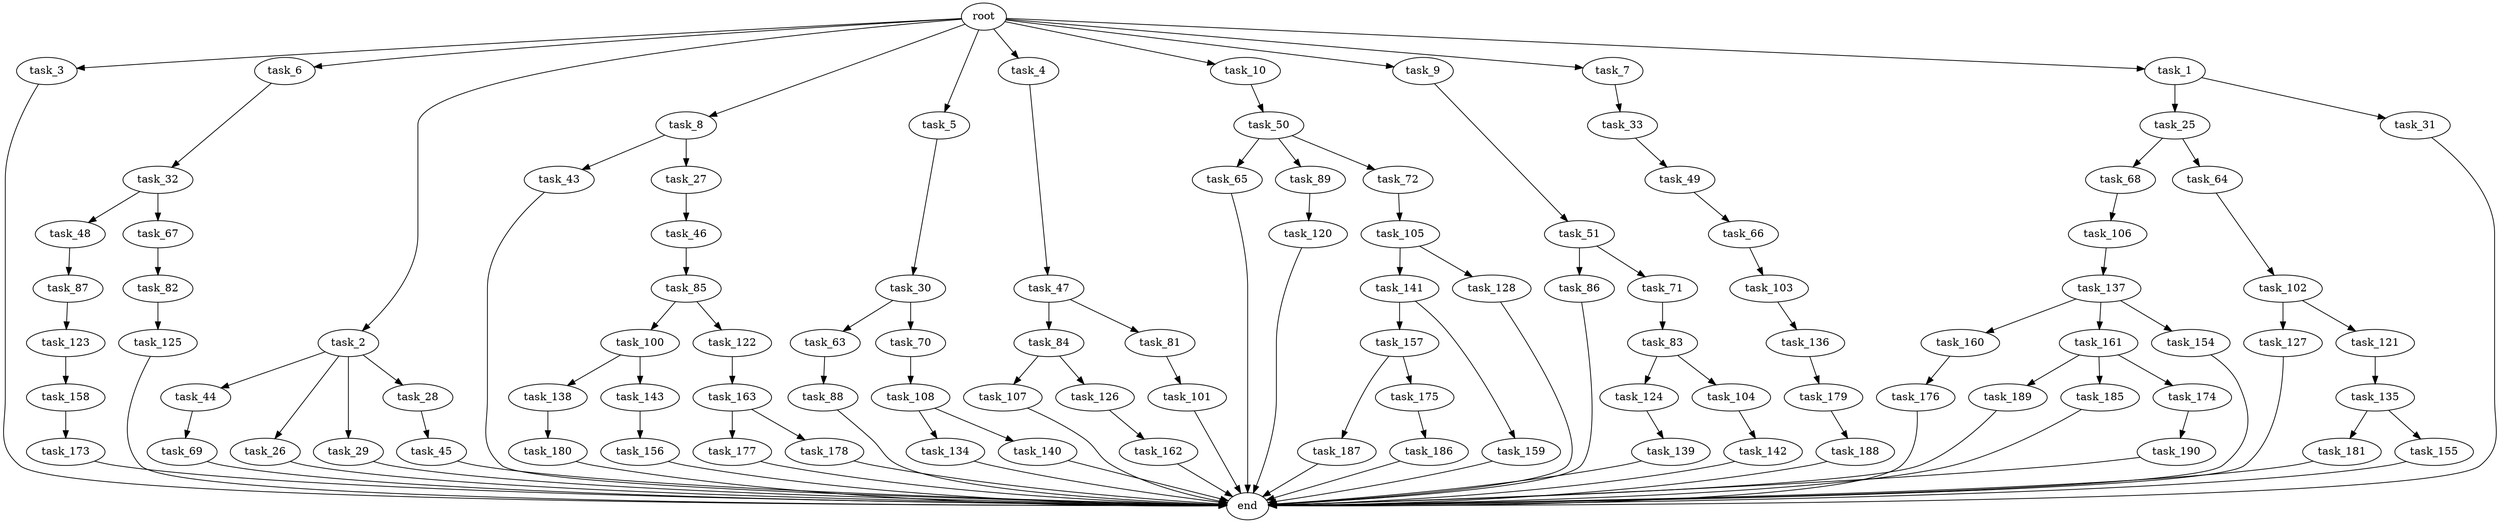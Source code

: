 digraph G {
  task_173 [size="3435973836.800000"];
  task_65 [size="13743895347.200001"];
  task_45 [size="85899345920.000000"];
  task_139 [size="13743895347.200001"];
  task_89 [size="13743895347.200001"];
  task_100 [size="30923764531.200001"];
  task_47 [size="3435973836.800000"];
  task_3 [size="102.400000"];
  task_6 [size="102.400000"];
  task_30 [size="30923764531.200001"];
  task_2 [size="102.400000"];
  task_8 [size="102.400000"];
  task_44 [size="21474836480.000000"];
  task_163 [size="42090679500.800003"];
  task_69 [size="42090679500.800003"];
  task_84 [size="69578470195.199997"];
  task_49 [size="7730941132.800000"];
  task_187 [size="85899345920.000000"];
  task_86 [size="30923764531.200001"];
  task_177 [size="3435973836.800000"];
  task_33 [size="30923764531.200001"];
  task_189 [size="54975581388.800003"];
  task_138 [size="69578470195.199997"];
  task_71 [size="30923764531.200001"];
  task_160 [size="54975581388.800003"];
  task_105 [size="3435973836.800000"];
  task_135 [size="54975581388.800003"];
  task_5 [size="102.400000"];
  task_48 [size="85899345920.000000"];
  task_4 [size="102.400000"];
  task_157 [size="30923764531.200001"];
  task_185 [size="54975581388.800003"];
  task_176 [size="69578470195.199997"];
  task_181 [size="30923764531.200001"];
  task_120 [size="85899345920.000000"];
  task_43 [size="21474836480.000000"];
  task_82 [size="3435973836.800000"];
  task_50 [size="7730941132.800000"];
  task_10 [size="102.400000"];
  task_161 [size="54975581388.800003"];
  task_127 [size="13743895347.200001"];
  task_83 [size="42090679500.800003"];
  task_103 [size="54975581388.800003"];
  task_134 [size="54975581388.800003"];
  task_9 [size="102.400000"];
  task_46 [size="30923764531.200001"];
  task_85 [size="13743895347.200001"];
  task_124 [size="42090679500.800003"];
  task_121 [size="13743895347.200001"];
  task_186 [size="42090679500.800003"];
  task_107 [size="42090679500.800003"];
  task_25 [size="7730941132.800000"];
  task_126 [size="42090679500.800003"];
  task_27 [size="21474836480.000000"];
  task_179 [size="85899345920.000000"];
  end [size="0.000000"];
  task_143 [size="69578470195.199997"];
  task_51 [size="69578470195.199997"];
  task_66 [size="54975581388.800003"];
  task_142 [size="7730941132.800000"];
  root [size="0.000000"];
  task_136 [size="3435973836.800000"];
  task_32 [size="13743895347.200001"];
  task_141 [size="3435973836.800000"];
  task_188 [size="7730941132.800000"];
  task_72 [size="13743895347.200001"];
  task_180 [size="7730941132.800000"];
  task_81 [size="69578470195.199997"];
  task_88 [size="30923764531.200001"];
  task_26 [size="21474836480.000000"];
  task_154 [size="54975581388.800003"];
  task_140 [size="54975581388.800003"];
  task_87 [size="69578470195.199997"];
  task_29 [size="21474836480.000000"];
  task_31 [size="7730941132.800000"];
  task_175 [size="85899345920.000000"];
  task_122 [size="30923764531.200001"];
  task_63 [size="21474836480.000000"];
  task_162 [size="7730941132.800000"];
  task_101 [size="7730941132.800000"];
  task_28 [size="21474836480.000000"];
  task_67 [size="85899345920.000000"];
  task_178 [size="3435973836.800000"];
  task_159 [size="30923764531.200001"];
  task_125 [size="54975581388.800003"];
  task_102 [size="54975581388.800003"];
  task_155 [size="30923764531.200001"];
  task_158 [size="13743895347.200001"];
  task_137 [size="3435973836.800000"];
  task_7 [size="102.400000"];
  task_106 [size="54975581388.800003"];
  task_190 [size="85899345920.000000"];
  task_156 [size="7730941132.800000"];
  task_128 [size="3435973836.800000"];
  task_1 [size="102.400000"];
  task_108 [size="54975581388.800003"];
  task_68 [size="42090679500.800003"];
  task_104 [size="42090679500.800003"];
  task_70 [size="21474836480.000000"];
  task_174 [size="54975581388.800003"];
  task_64 [size="42090679500.800003"];
  task_123 [size="69578470195.199997"];

  task_173 -> end [size="1.000000"];
  task_65 -> end [size="1.000000"];
  task_45 -> end [size="1.000000"];
  task_139 -> end [size="1.000000"];
  task_89 -> task_120 [size="838860800.000000"];
  task_100 -> task_138 [size="679477248.000000"];
  task_100 -> task_143 [size="679477248.000000"];
  task_47 -> task_84 [size="679477248.000000"];
  task_47 -> task_81 [size="679477248.000000"];
  task_3 -> end [size="1.000000"];
  task_6 -> task_32 [size="134217728.000000"];
  task_30 -> task_70 [size="209715200.000000"];
  task_30 -> task_63 [size="209715200.000000"];
  task_2 -> task_29 [size="209715200.000000"];
  task_2 -> task_26 [size="209715200.000000"];
  task_2 -> task_44 [size="209715200.000000"];
  task_2 -> task_28 [size="209715200.000000"];
  task_8 -> task_27 [size="209715200.000000"];
  task_8 -> task_43 [size="209715200.000000"];
  task_44 -> task_69 [size="411041792.000000"];
  task_163 -> task_177 [size="33554432.000000"];
  task_163 -> task_178 [size="33554432.000000"];
  task_69 -> end [size="1.000000"];
  task_84 -> task_126 [size="411041792.000000"];
  task_84 -> task_107 [size="411041792.000000"];
  task_49 -> task_66 [size="536870912.000000"];
  task_187 -> end [size="1.000000"];
  task_86 -> end [size="1.000000"];
  task_177 -> end [size="1.000000"];
  task_33 -> task_49 [size="75497472.000000"];
  task_189 -> end [size="1.000000"];
  task_138 -> task_180 [size="75497472.000000"];
  task_71 -> task_83 [size="411041792.000000"];
  task_160 -> task_176 [size="679477248.000000"];
  task_105 -> task_141 [size="33554432.000000"];
  task_105 -> task_128 [size="33554432.000000"];
  task_135 -> task_181 [size="301989888.000000"];
  task_135 -> task_155 [size="301989888.000000"];
  task_5 -> task_30 [size="301989888.000000"];
  task_48 -> task_87 [size="679477248.000000"];
  task_4 -> task_47 [size="33554432.000000"];
  task_157 -> task_187 [size="838860800.000000"];
  task_157 -> task_175 [size="838860800.000000"];
  task_185 -> end [size="1.000000"];
  task_176 -> end [size="1.000000"];
  task_181 -> end [size="1.000000"];
  task_120 -> end [size="1.000000"];
  task_43 -> end [size="1.000000"];
  task_82 -> task_125 [size="536870912.000000"];
  task_50 -> task_65 [size="134217728.000000"];
  task_50 -> task_89 [size="134217728.000000"];
  task_50 -> task_72 [size="134217728.000000"];
  task_10 -> task_50 [size="75497472.000000"];
  task_161 -> task_174 [size="536870912.000000"];
  task_161 -> task_185 [size="536870912.000000"];
  task_161 -> task_189 [size="536870912.000000"];
  task_127 -> end [size="1.000000"];
  task_83 -> task_104 [size="411041792.000000"];
  task_83 -> task_124 [size="411041792.000000"];
  task_103 -> task_136 [size="33554432.000000"];
  task_134 -> end [size="1.000000"];
  task_9 -> task_51 [size="679477248.000000"];
  task_46 -> task_85 [size="134217728.000000"];
  task_85 -> task_100 [size="301989888.000000"];
  task_85 -> task_122 [size="301989888.000000"];
  task_124 -> task_139 [size="134217728.000000"];
  task_121 -> task_135 [size="536870912.000000"];
  task_186 -> end [size="1.000000"];
  task_107 -> end [size="1.000000"];
  task_25 -> task_64 [size="411041792.000000"];
  task_25 -> task_68 [size="411041792.000000"];
  task_126 -> task_162 [size="75497472.000000"];
  task_27 -> task_46 [size="301989888.000000"];
  task_179 -> task_188 [size="75497472.000000"];
  task_143 -> task_156 [size="75497472.000000"];
  task_51 -> task_71 [size="301989888.000000"];
  task_51 -> task_86 [size="301989888.000000"];
  task_66 -> task_103 [size="536870912.000000"];
  task_142 -> end [size="1.000000"];
  root -> task_8 [size="1.000000"];
  root -> task_9 [size="1.000000"];
  root -> task_3 [size="1.000000"];
  root -> task_7 [size="1.000000"];
  root -> task_6 [size="1.000000"];
  root -> task_1 [size="1.000000"];
  root -> task_10 [size="1.000000"];
  root -> task_5 [size="1.000000"];
  root -> task_2 [size="1.000000"];
  root -> task_4 [size="1.000000"];
  task_136 -> task_179 [size="838860800.000000"];
  task_32 -> task_48 [size="838860800.000000"];
  task_32 -> task_67 [size="838860800.000000"];
  task_141 -> task_157 [size="301989888.000000"];
  task_141 -> task_159 [size="301989888.000000"];
  task_188 -> end [size="1.000000"];
  task_72 -> task_105 [size="33554432.000000"];
  task_180 -> end [size="1.000000"];
  task_81 -> task_101 [size="75497472.000000"];
  task_88 -> end [size="1.000000"];
  task_26 -> end [size="1.000000"];
  task_154 -> end [size="1.000000"];
  task_140 -> end [size="1.000000"];
  task_87 -> task_123 [size="679477248.000000"];
  task_29 -> end [size="1.000000"];
  task_31 -> end [size="1.000000"];
  task_175 -> task_186 [size="411041792.000000"];
  task_122 -> task_163 [size="411041792.000000"];
  task_63 -> task_88 [size="301989888.000000"];
  task_162 -> end [size="1.000000"];
  task_101 -> end [size="1.000000"];
  task_28 -> task_45 [size="838860800.000000"];
  task_67 -> task_82 [size="33554432.000000"];
  task_178 -> end [size="1.000000"];
  task_159 -> end [size="1.000000"];
  task_125 -> end [size="1.000000"];
  task_102 -> task_127 [size="134217728.000000"];
  task_102 -> task_121 [size="134217728.000000"];
  task_155 -> end [size="1.000000"];
  task_158 -> task_173 [size="33554432.000000"];
  task_137 -> task_161 [size="536870912.000000"];
  task_137 -> task_160 [size="536870912.000000"];
  task_137 -> task_154 [size="536870912.000000"];
  task_7 -> task_33 [size="301989888.000000"];
  task_106 -> task_137 [size="33554432.000000"];
  task_190 -> end [size="1.000000"];
  task_156 -> end [size="1.000000"];
  task_128 -> end [size="1.000000"];
  task_1 -> task_31 [size="75497472.000000"];
  task_1 -> task_25 [size="75497472.000000"];
  task_108 -> task_140 [size="536870912.000000"];
  task_108 -> task_134 [size="536870912.000000"];
  task_68 -> task_106 [size="536870912.000000"];
  task_104 -> task_142 [size="75497472.000000"];
  task_70 -> task_108 [size="536870912.000000"];
  task_174 -> task_190 [size="838860800.000000"];
  task_64 -> task_102 [size="536870912.000000"];
  task_123 -> task_158 [size="134217728.000000"];
}
